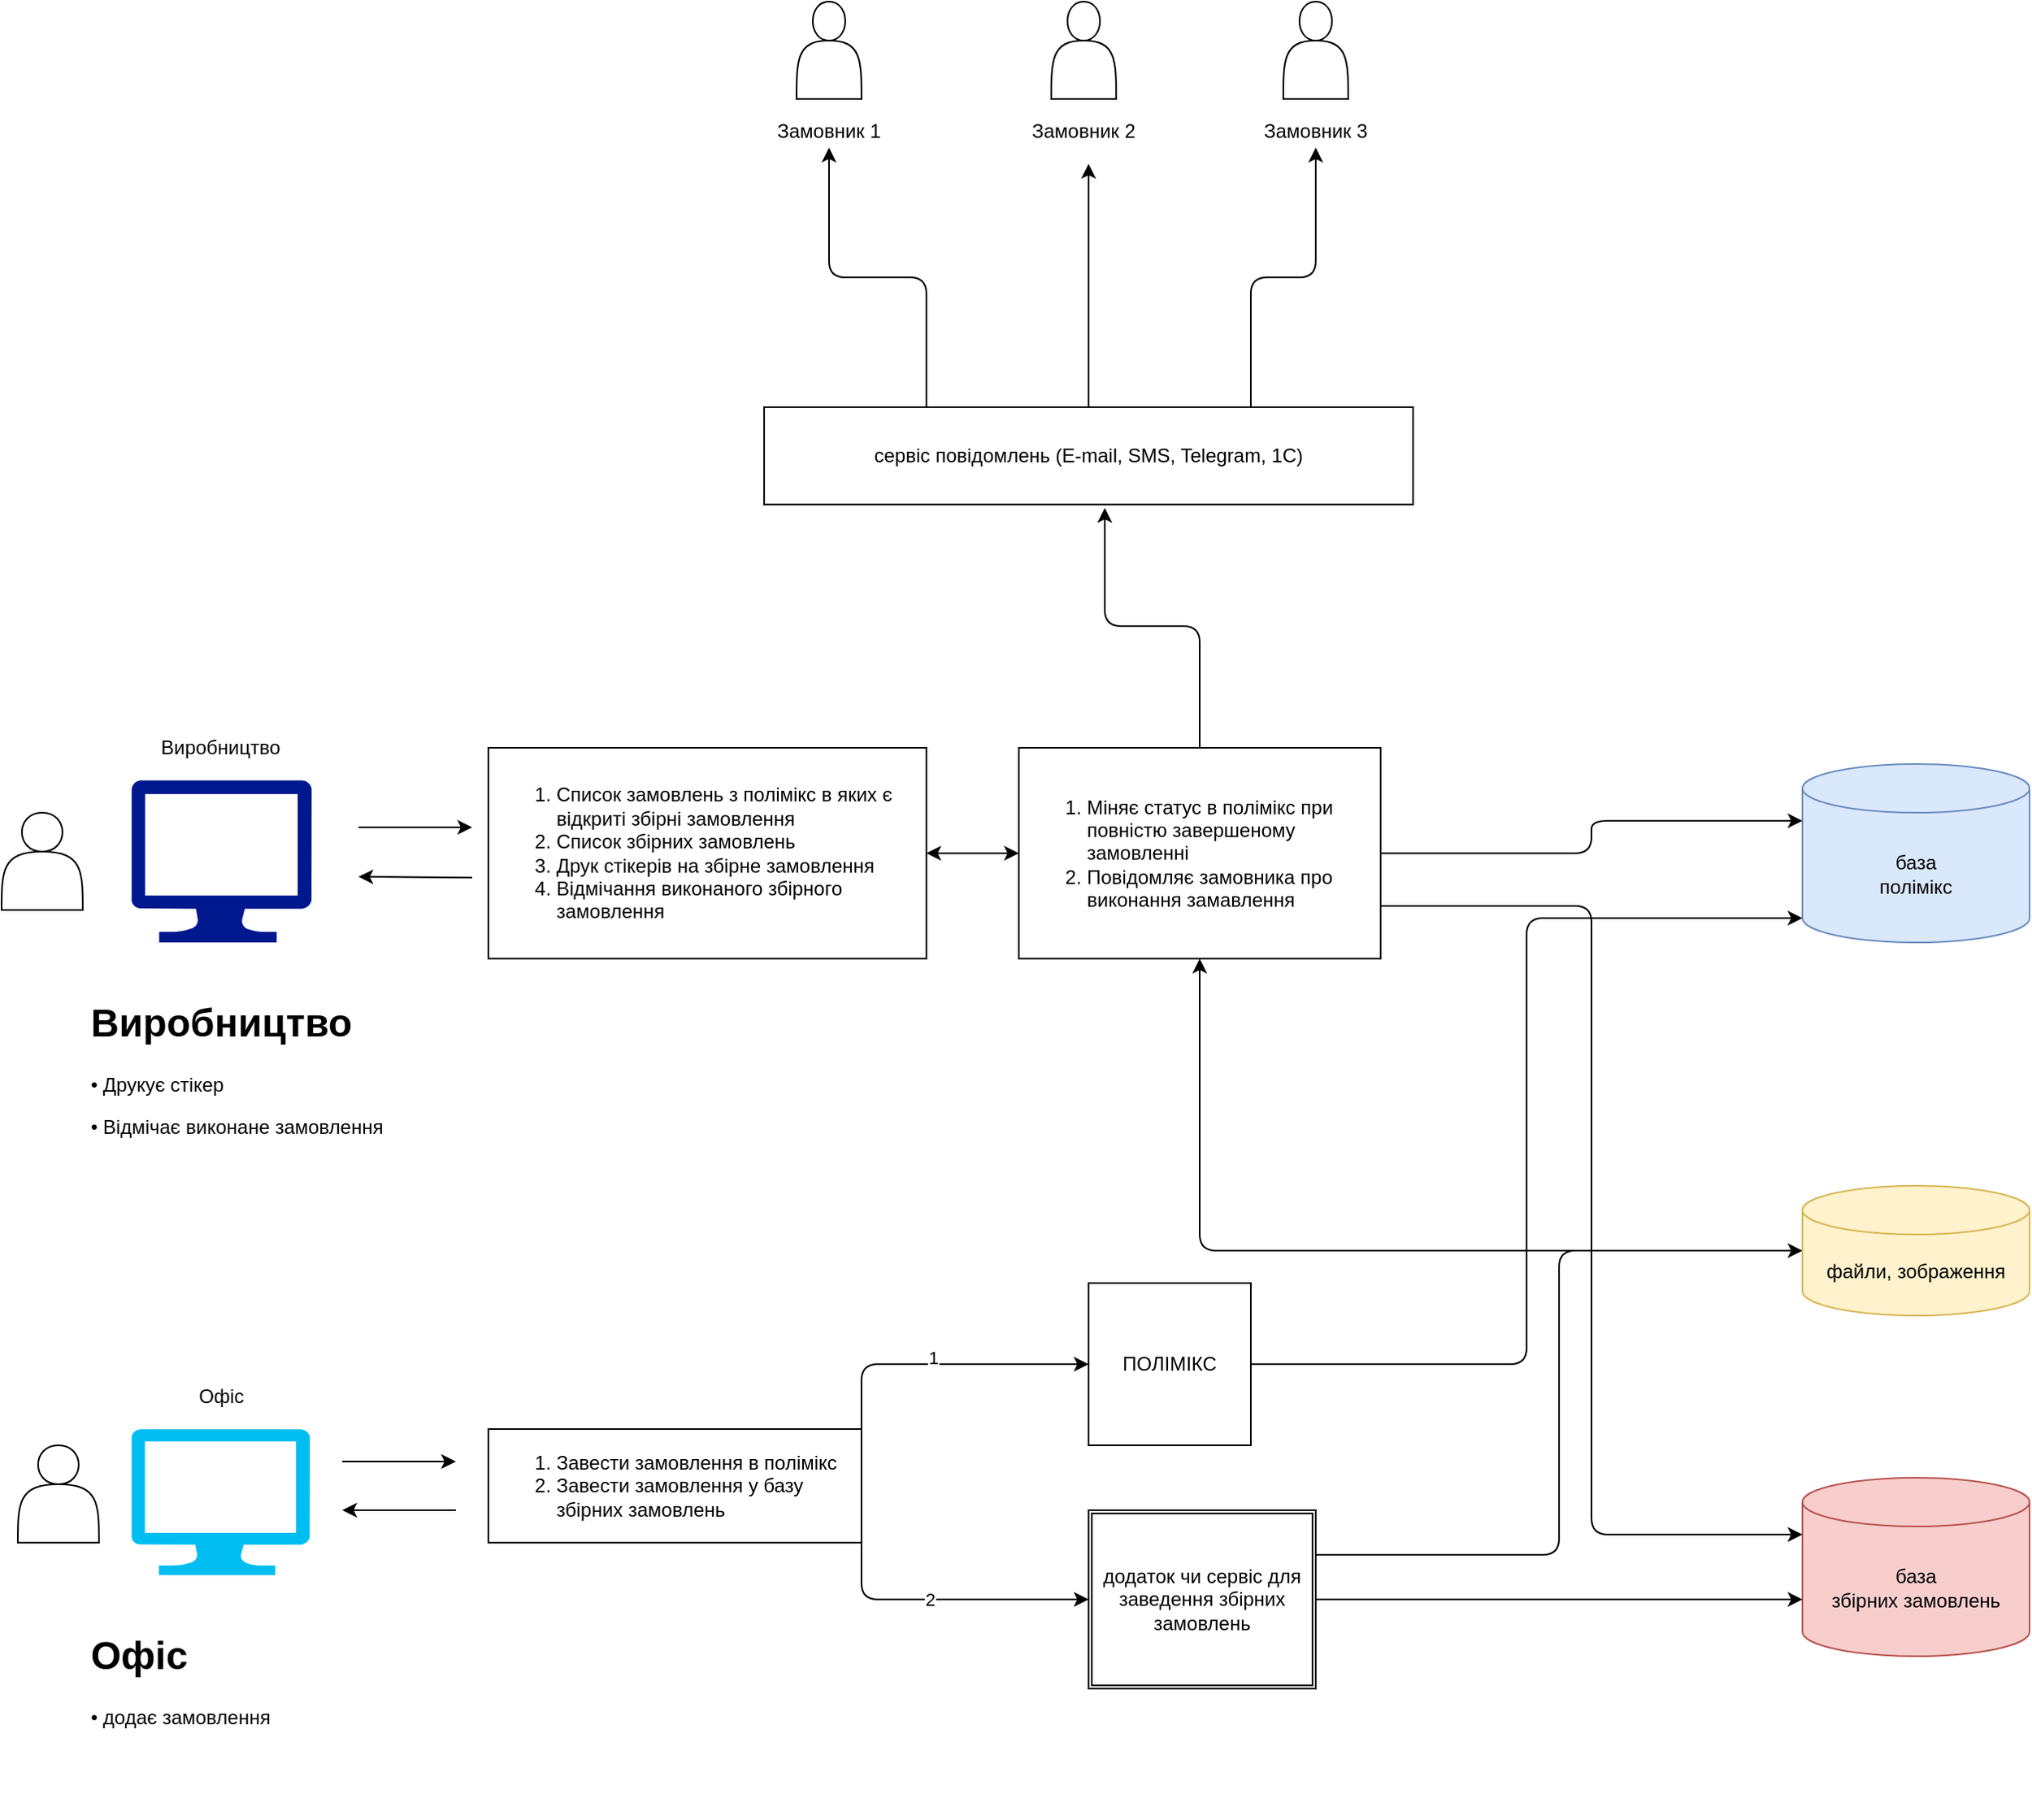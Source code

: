 <mxfile version="14.6.6" type="github">
  <diagram name="Page-1" id="12e1b939-464a-85fe-373e-61e167be1490">
    <mxGraphModel dx="1685" dy="891" grid="1" gridSize="10" guides="1" tooltips="1" connect="1" arrows="1" fold="1" page="1" pageScale="1.5" pageWidth="1169" pageHeight="826" background="#ffffff" math="0" shadow="0">
      <root>
        <mxCell id="0" />
        <mxCell id="1" parent="0" />
        <mxCell id="r-cdDHOCOQJCGdyeqQd3-2" value="" style="shape=actor;whiteSpace=wrap;html=1;" vertex="1" parent="1">
          <mxGeometry x="170" y="620" width="50" height="60" as="geometry" />
        </mxCell>
        <mxCell id="r-cdDHOCOQJCGdyeqQd3-3" value="" style="aspect=fixed;pointerEvents=1;shadow=0;dashed=0;html=1;strokeColor=none;labelPosition=center;verticalLabelPosition=bottom;verticalAlign=top;align=center;fillColor=#00188D;shape=mxgraph.azure.computer" vertex="1" parent="1">
          <mxGeometry x="250" y="600" width="111.11" height="100" as="geometry" />
        </mxCell>
        <mxCell id="r-cdDHOCOQJCGdyeqQd3-5" value="" style="endArrow=classic;html=1;" edge="1" parent="1">
          <mxGeometry width="50" height="50" relative="1" as="geometry">
            <mxPoint x="390" y="629" as="sourcePoint" />
            <mxPoint x="460" y="629" as="targetPoint" />
          </mxGeometry>
        </mxCell>
        <mxCell id="r-cdDHOCOQJCGdyeqQd3-6" value="" style="endArrow=classic;html=1;" edge="1" parent="1">
          <mxGeometry width="50" height="50" relative="1" as="geometry">
            <mxPoint x="460" y="660" as="sourcePoint" />
            <mxPoint x="390" y="659.5" as="targetPoint" />
          </mxGeometry>
        </mxCell>
        <mxCell id="r-cdDHOCOQJCGdyeqQd3-7" value="" style="verticalLabelPosition=bottom;html=1;verticalAlign=top;align=center;strokeColor=none;fillColor=#00BEF2;shape=mxgraph.azure.computer;pointerEvents=1;" vertex="1" parent="1">
          <mxGeometry x="250" y="1000" width="110" height="90" as="geometry" />
        </mxCell>
        <mxCell id="r-cdDHOCOQJCGdyeqQd3-8" value="" style="shape=actor;whiteSpace=wrap;html=1;" vertex="1" parent="1">
          <mxGeometry x="180" y="1010" width="50" height="60" as="geometry" />
        </mxCell>
        <mxCell id="r-cdDHOCOQJCGdyeqQd3-10" value="" style="endArrow=classic;html=1;" edge="1" parent="1">
          <mxGeometry width="50" height="50" relative="1" as="geometry">
            <mxPoint x="380" y="1020" as="sourcePoint" />
            <mxPoint x="450" y="1020" as="targetPoint" />
          </mxGeometry>
        </mxCell>
        <mxCell id="r-cdDHOCOQJCGdyeqQd3-11" value="" style="endArrow=classic;html=1;" edge="1" parent="1">
          <mxGeometry width="50" height="50" relative="1" as="geometry">
            <mxPoint x="450" y="1050" as="sourcePoint" />
            <mxPoint x="380" y="1050" as="targetPoint" />
          </mxGeometry>
        </mxCell>
        <mxCell id="r-cdDHOCOQJCGdyeqQd3-15" value="Виробництво" style="text;html=1;strokeColor=none;fillColor=none;align=center;verticalAlign=middle;whiteSpace=wrap;rounded=0;" vertex="1" parent="1">
          <mxGeometry x="285" y="570" width="40" height="20" as="geometry" />
        </mxCell>
        <mxCell id="r-cdDHOCOQJCGdyeqQd3-16" value="Офіс" style="text;html=1;strokeColor=none;fillColor=none;align=center;verticalAlign=middle;whiteSpace=wrap;rounded=0;" vertex="1" parent="1">
          <mxGeometry x="273.05" y="970" width="65" height="20" as="geometry" />
        </mxCell>
        <mxCell id="r-cdDHOCOQJCGdyeqQd3-17" value="база&lt;br&gt;полімікс" style="shape=cylinder3;whiteSpace=wrap;html=1;boundedLbl=1;backgroundOutline=1;size=15;fillColor=#dae8fc;strokeColor=#6c8ebf;" vertex="1" parent="1">
          <mxGeometry x="1280" y="590" width="140" height="110" as="geometry" />
        </mxCell>
        <mxCell id="r-cdDHOCOQJCGdyeqQd3-18" value="база&lt;br&gt;збірних замовлень" style="shape=cylinder3;whiteSpace=wrap;html=1;boundedLbl=1;backgroundOutline=1;size=15;fillColor=#f8cecc;strokeColor=#b85450;" vertex="1" parent="1">
          <mxGeometry x="1280" y="1030" width="140" height="110" as="geometry" />
        </mxCell>
        <mxCell id="r-cdDHOCOQJCGdyeqQd3-19" value="&lt;h1&gt;Виробництво&lt;/h1&gt;&lt;p&gt;• Друкує стікер&lt;/p&gt;&lt;p&gt;• Відмічає виконане замовлення&lt;/p&gt;" style="text;html=1;strokeColor=none;fillColor=none;spacing=5;spacingTop=-20;whiteSpace=wrap;overflow=hidden;rounded=0;" vertex="1" parent="1">
          <mxGeometry x="220" y="730" width="210" height="120" as="geometry" />
        </mxCell>
        <mxCell id="r-cdDHOCOQJCGdyeqQd3-20" value="&lt;h1&gt;Офіс&lt;/h1&gt;&lt;p&gt;• додає замовлення&lt;/p&gt;" style="text;html=1;strokeColor=none;fillColor=none;spacing=5;spacingTop=-20;whiteSpace=wrap;overflow=hidden;rounded=0;" vertex="1" parent="1">
          <mxGeometry x="220" y="1120" width="210" height="120" as="geometry" />
        </mxCell>
        <mxCell id="r-cdDHOCOQJCGdyeqQd3-24" style="edgeStyle=orthogonalEdgeStyle;rounded=1;orthogonalLoop=1;jettySize=auto;html=1;exitX=1;exitY=0;exitDx=0;exitDy=0;entryX=0;entryY=0.5;entryDx=0;entryDy=0;" edge="1" parent="1" source="r-cdDHOCOQJCGdyeqQd3-22" target="r-cdDHOCOQJCGdyeqQd3-23">
          <mxGeometry relative="1" as="geometry">
            <Array as="points">
              <mxPoint x="700" y="960" />
            </Array>
          </mxGeometry>
        </mxCell>
        <mxCell id="r-cdDHOCOQJCGdyeqQd3-25" value="1" style="edgeLabel;html=1;align=center;verticalAlign=middle;resizable=0;points=[];" vertex="1" connectable="0" parent="r-cdDHOCOQJCGdyeqQd3-24">
          <mxGeometry x="-0.064" y="4" relative="1" as="geometry">
            <mxPoint as="offset" />
          </mxGeometry>
        </mxCell>
        <mxCell id="r-cdDHOCOQJCGdyeqQd3-27" style="edgeStyle=orthogonalEdgeStyle;rounded=1;orthogonalLoop=1;jettySize=auto;html=1;exitX=1;exitY=1;exitDx=0;exitDy=0;entryX=0;entryY=0.5;entryDx=0;entryDy=0;" edge="1" parent="1" source="r-cdDHOCOQJCGdyeqQd3-22" target="r-cdDHOCOQJCGdyeqQd3-26">
          <mxGeometry relative="1" as="geometry" />
        </mxCell>
        <mxCell id="r-cdDHOCOQJCGdyeqQd3-28" value="2" style="edgeLabel;html=1;align=center;verticalAlign=middle;resizable=0;points=[];" vertex="1" connectable="0" parent="r-cdDHOCOQJCGdyeqQd3-27">
          <mxGeometry x="-0.128" relative="1" as="geometry">
            <mxPoint as="offset" />
          </mxGeometry>
        </mxCell>
        <mxCell id="r-cdDHOCOQJCGdyeqQd3-22" value="&lt;ol&gt;&lt;li&gt;Завести замовлення в полімікс&lt;/li&gt;&lt;li&gt;Завести замовлення у базу збірних замовлень&lt;/li&gt;&lt;/ol&gt;" style="rounded=0;whiteSpace=wrap;html=1;align=left;" vertex="1" parent="1">
          <mxGeometry x="470" y="1000" width="230" height="70" as="geometry" />
        </mxCell>
        <mxCell id="r-cdDHOCOQJCGdyeqQd3-30" style="edgeStyle=orthogonalEdgeStyle;rounded=1;orthogonalLoop=1;jettySize=auto;html=1;entryX=0;entryY=1;entryDx=0;entryDy=-15;entryPerimeter=0;" edge="1" parent="1" source="r-cdDHOCOQJCGdyeqQd3-23" target="r-cdDHOCOQJCGdyeqQd3-17">
          <mxGeometry relative="1" as="geometry" />
        </mxCell>
        <mxCell id="r-cdDHOCOQJCGdyeqQd3-23" value="ПОЛІМІКС" style="whiteSpace=wrap;html=1;aspect=fixed;" vertex="1" parent="1">
          <mxGeometry x="840" y="910" width="100" height="100" as="geometry" />
        </mxCell>
        <mxCell id="r-cdDHOCOQJCGdyeqQd3-31" style="edgeStyle=orthogonalEdgeStyle;rounded=1;orthogonalLoop=1;jettySize=auto;html=1;entryX=0;entryY=0;entryDx=0;entryDy=75;entryPerimeter=0;" edge="1" parent="1" source="r-cdDHOCOQJCGdyeqQd3-26" target="r-cdDHOCOQJCGdyeqQd3-18">
          <mxGeometry relative="1" as="geometry" />
        </mxCell>
        <mxCell id="r-cdDHOCOQJCGdyeqQd3-32" style="edgeStyle=orthogonalEdgeStyle;rounded=1;orthogonalLoop=1;jettySize=auto;html=1;exitX=1;exitY=0.25;exitDx=0;exitDy=0;entryX=0;entryY=0.5;entryDx=0;entryDy=0;entryPerimeter=0;" edge="1" parent="1" source="r-cdDHOCOQJCGdyeqQd3-26" target="r-cdDHOCOQJCGdyeqQd3-29">
          <mxGeometry relative="1" as="geometry" />
        </mxCell>
        <mxCell id="r-cdDHOCOQJCGdyeqQd3-26" value="додаток чи сервіс для заведення збірних замовлень" style="shape=ext;double=1;rounded=0;whiteSpace=wrap;html=1;" vertex="1" parent="1">
          <mxGeometry x="840" y="1050" width="140" height="110" as="geometry" />
        </mxCell>
        <mxCell id="r-cdDHOCOQJCGdyeqQd3-54" style="edgeStyle=orthogonalEdgeStyle;rounded=1;orthogonalLoop=1;jettySize=auto;html=1;" edge="1" parent="1" source="r-cdDHOCOQJCGdyeqQd3-29" target="r-cdDHOCOQJCGdyeqQd3-49">
          <mxGeometry relative="1" as="geometry" />
        </mxCell>
        <mxCell id="r-cdDHOCOQJCGdyeqQd3-29" value="файли, зображення" style="shape=cylinder3;whiteSpace=wrap;html=1;boundedLbl=1;backgroundOutline=1;size=15;fillColor=#fff2cc;strokeColor=#d6b656;" vertex="1" parent="1">
          <mxGeometry x="1280" y="850" width="140" height="80" as="geometry" />
        </mxCell>
        <mxCell id="r-cdDHOCOQJCGdyeqQd3-39" value="" style="group" vertex="1" connectable="0" parent="1">
          <mxGeometry x="640" y="120" width="80" height="90" as="geometry" />
        </mxCell>
        <mxCell id="r-cdDHOCOQJCGdyeqQd3-33" value="" style="shape=actor;whiteSpace=wrap;html=1;" vertex="1" parent="r-cdDHOCOQJCGdyeqQd3-39">
          <mxGeometry x="20" width="40" height="60" as="geometry" />
        </mxCell>
        <mxCell id="r-cdDHOCOQJCGdyeqQd3-36" value="Замовник 1" style="text;html=1;strokeColor=none;fillColor=none;align=center;verticalAlign=middle;whiteSpace=wrap;rounded=0;" vertex="1" parent="r-cdDHOCOQJCGdyeqQd3-39">
          <mxGeometry y="70" width="80" height="20" as="geometry" />
        </mxCell>
        <mxCell id="r-cdDHOCOQJCGdyeqQd3-40" value="" style="group" vertex="1" connectable="0" parent="1">
          <mxGeometry x="797" y="120" width="80" height="90" as="geometry" />
        </mxCell>
        <mxCell id="r-cdDHOCOQJCGdyeqQd3-34" value="" style="shape=actor;whiteSpace=wrap;html=1;" vertex="1" parent="r-cdDHOCOQJCGdyeqQd3-40">
          <mxGeometry x="20" width="40" height="60" as="geometry" />
        </mxCell>
        <mxCell id="r-cdDHOCOQJCGdyeqQd3-37" value="Замовник 2" style="text;html=1;strokeColor=none;fillColor=none;align=center;verticalAlign=middle;whiteSpace=wrap;rounded=0;" vertex="1" parent="r-cdDHOCOQJCGdyeqQd3-40">
          <mxGeometry y="70" width="80" height="20" as="geometry" />
        </mxCell>
        <mxCell id="r-cdDHOCOQJCGdyeqQd3-41" value="" style="group" vertex="1" connectable="0" parent="1">
          <mxGeometry x="940" y="120" width="80" height="90" as="geometry" />
        </mxCell>
        <mxCell id="r-cdDHOCOQJCGdyeqQd3-35" value="" style="shape=actor;whiteSpace=wrap;html=1;" vertex="1" parent="r-cdDHOCOQJCGdyeqQd3-41">
          <mxGeometry x="20" width="40" height="60" as="geometry" />
        </mxCell>
        <mxCell id="r-cdDHOCOQJCGdyeqQd3-38" value="Замовник 3" style="text;html=1;strokeColor=none;fillColor=none;align=center;verticalAlign=middle;whiteSpace=wrap;rounded=0;" vertex="1" parent="r-cdDHOCOQJCGdyeqQd3-41">
          <mxGeometry y="70" width="80" height="20" as="geometry" />
        </mxCell>
        <mxCell id="r-cdDHOCOQJCGdyeqQd3-43" style="edgeStyle=orthogonalEdgeStyle;rounded=1;orthogonalLoop=1;jettySize=auto;html=1;exitX=0.25;exitY=0;exitDx=0;exitDy=0;entryX=0.5;entryY=1;entryDx=0;entryDy=0;" edge="1" parent="1" source="r-cdDHOCOQJCGdyeqQd3-42" target="r-cdDHOCOQJCGdyeqQd3-36">
          <mxGeometry relative="1" as="geometry" />
        </mxCell>
        <mxCell id="r-cdDHOCOQJCGdyeqQd3-44" style="edgeStyle=orthogonalEdgeStyle;rounded=1;orthogonalLoop=1;jettySize=auto;html=1;exitX=0.5;exitY=0;exitDx=0;exitDy=0;" edge="1" parent="1" source="r-cdDHOCOQJCGdyeqQd3-42">
          <mxGeometry relative="1" as="geometry">
            <mxPoint x="840" y="220" as="targetPoint" />
          </mxGeometry>
        </mxCell>
        <mxCell id="r-cdDHOCOQJCGdyeqQd3-45" style="edgeStyle=orthogonalEdgeStyle;rounded=1;orthogonalLoop=1;jettySize=auto;html=1;exitX=0.75;exitY=0;exitDx=0;exitDy=0;entryX=0.5;entryY=1;entryDx=0;entryDy=0;" edge="1" parent="1" source="r-cdDHOCOQJCGdyeqQd3-42" target="r-cdDHOCOQJCGdyeqQd3-38">
          <mxGeometry relative="1" as="geometry" />
        </mxCell>
        <mxCell id="r-cdDHOCOQJCGdyeqQd3-42" value="сервіс повідомлень (E-mail, SMS, Telegram, 1C)" style="rounded=0;whiteSpace=wrap;html=1;" vertex="1" parent="1">
          <mxGeometry x="640" y="370" width="400" height="60" as="geometry" />
        </mxCell>
        <mxCell id="r-cdDHOCOQJCGdyeqQd3-46" value="&lt;ol&gt;&lt;li&gt;Список замовлень з полімікс в яких є відкриті збірні замовлення&lt;/li&gt;&lt;li&gt;Список збірних замовлень&lt;/li&gt;&lt;li&gt;Друк стікерів на збірне замовлення&lt;/li&gt;&lt;li&gt;Відмічання виконаного збірного замовлення&lt;/li&gt;&lt;/ol&gt;" style="rounded=0;whiteSpace=wrap;html=1;align=left;" vertex="1" parent="1">
          <mxGeometry x="470" y="580" width="270" height="130" as="geometry" />
        </mxCell>
        <mxCell id="r-cdDHOCOQJCGdyeqQd3-51" style="edgeStyle=orthogonalEdgeStyle;rounded=1;orthogonalLoop=1;jettySize=auto;html=1;entryX=0.525;entryY=1.036;entryDx=0;entryDy=0;entryPerimeter=0;" edge="1" parent="1" source="r-cdDHOCOQJCGdyeqQd3-49" target="r-cdDHOCOQJCGdyeqQd3-42">
          <mxGeometry relative="1" as="geometry" />
        </mxCell>
        <mxCell id="r-cdDHOCOQJCGdyeqQd3-52" style="edgeStyle=orthogonalEdgeStyle;rounded=1;orthogonalLoop=1;jettySize=auto;html=1;exitX=1;exitY=0.5;exitDx=0;exitDy=0;entryX=0;entryY=0;entryDx=0;entryDy=35;entryPerimeter=0;" edge="1" parent="1" source="r-cdDHOCOQJCGdyeqQd3-49" target="r-cdDHOCOQJCGdyeqQd3-17">
          <mxGeometry relative="1" as="geometry" />
        </mxCell>
        <mxCell id="r-cdDHOCOQJCGdyeqQd3-53" style="edgeStyle=orthogonalEdgeStyle;rounded=1;orthogonalLoop=1;jettySize=auto;html=1;exitX=1;exitY=0.75;exitDx=0;exitDy=0;entryX=0;entryY=0;entryDx=0;entryDy=35;entryPerimeter=0;" edge="1" parent="1" source="r-cdDHOCOQJCGdyeqQd3-49" target="r-cdDHOCOQJCGdyeqQd3-18">
          <mxGeometry relative="1" as="geometry" />
        </mxCell>
        <mxCell id="r-cdDHOCOQJCGdyeqQd3-49" value="&lt;ol&gt;&lt;li&gt;Міняє статус в полімікс при повністю завершеному замовленні&lt;/li&gt;&lt;li&gt;Повідомляє замовника про виконання замавлення&lt;/li&gt;&lt;/ol&gt;" style="rounded=0;whiteSpace=wrap;html=1;align=left;" vertex="1" parent="1">
          <mxGeometry x="797" y="580" width="223" height="130" as="geometry" />
        </mxCell>
        <mxCell id="r-cdDHOCOQJCGdyeqQd3-50" value="" style="endArrow=classic;startArrow=classic;html=1;entryX=0;entryY=0.5;entryDx=0;entryDy=0;" edge="1" parent="1" source="r-cdDHOCOQJCGdyeqQd3-46" target="r-cdDHOCOQJCGdyeqQd3-49">
          <mxGeometry width="50" height="50" relative="1" as="geometry">
            <mxPoint x="740" y="700" as="sourcePoint" />
            <mxPoint x="780" y="650" as="targetPoint" />
          </mxGeometry>
        </mxCell>
      </root>
    </mxGraphModel>
  </diagram>
</mxfile>
